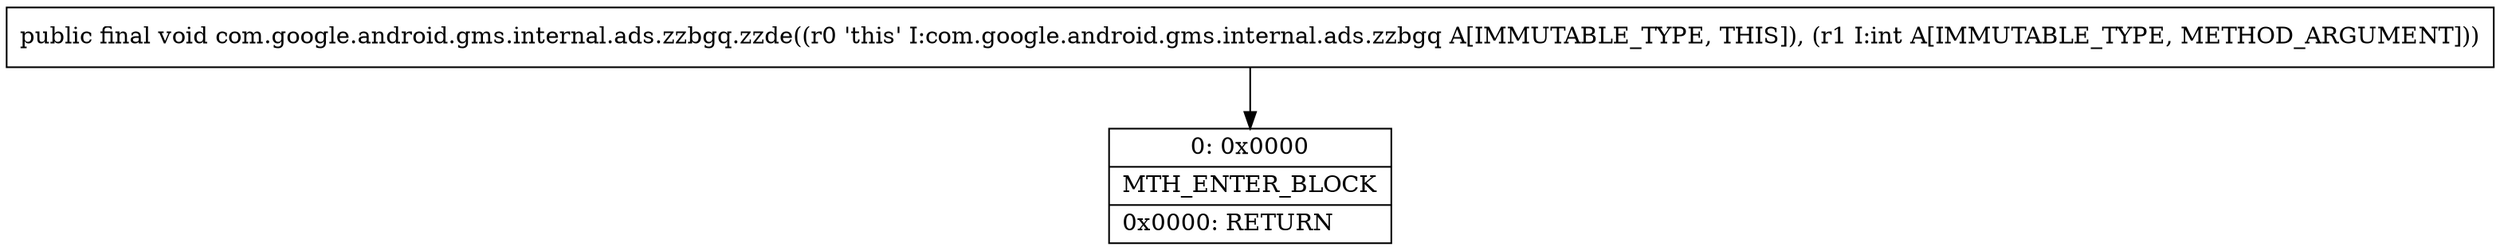 digraph "CFG forcom.google.android.gms.internal.ads.zzbgq.zzde(I)V" {
Node_0 [shape=record,label="{0\:\ 0x0000|MTH_ENTER_BLOCK\l|0x0000: RETURN   \l}"];
MethodNode[shape=record,label="{public final void com.google.android.gms.internal.ads.zzbgq.zzde((r0 'this' I:com.google.android.gms.internal.ads.zzbgq A[IMMUTABLE_TYPE, THIS]), (r1 I:int A[IMMUTABLE_TYPE, METHOD_ARGUMENT])) }"];
MethodNode -> Node_0;
}

